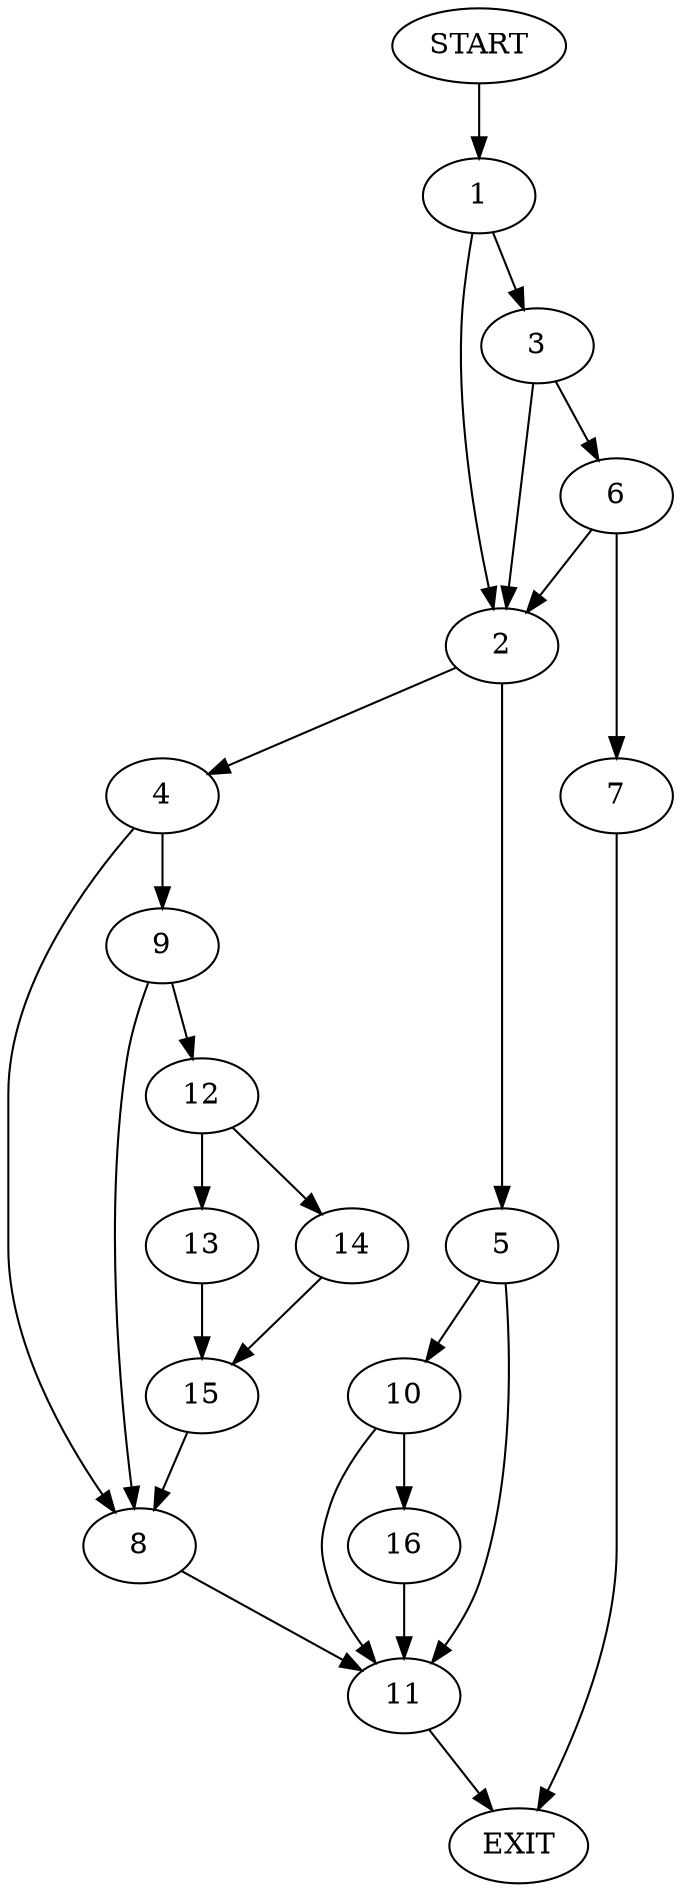 digraph {
0 [label="START"]
17 [label="EXIT"]
0 -> 1
1 -> 2
1 -> 3
2 -> 4
2 -> 5
3 -> 6
3 -> 2
6 -> 7
6 -> 2
7 -> 17
4 -> 8
4 -> 9
5 -> 10
5 -> 11
8 -> 11
9 -> 8
9 -> 12
12 -> 13
12 -> 14
14 -> 15
13 -> 15
15 -> 8
11 -> 17
10 -> 16
10 -> 11
16 -> 11
}
